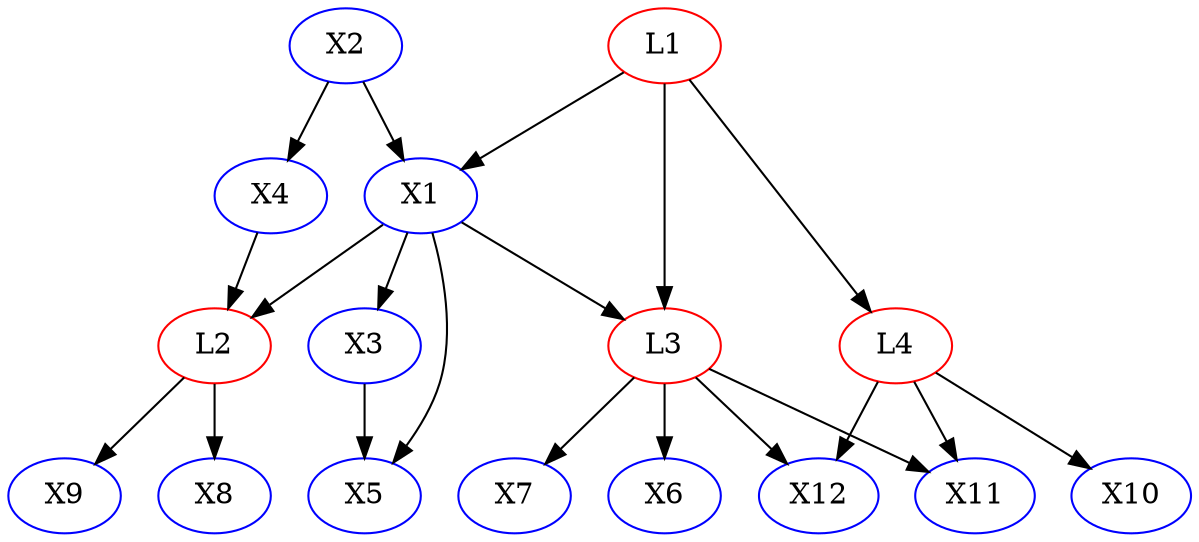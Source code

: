digraph {
X4 [color = blue]; X9 [color = blue]; X10 [color = blue]; L2 [color = red]; X3 [color = blue]; X1 [color = blue]; L4 [color = red]; X11 [color = blue]; X5 [color = blue]; X6 [color = blue]; X2 [color = blue]; L3 [color = red]; L1 [color = red]; X12 [color = blue]; X8 [color = blue]; X7 [color = blue]; 
subgraph Undirected {
edge [dir=none, color=black]
}

subgraph Directed {
edge [color=black]
X1 -> L3
L1 -> L4
L4 -> X12
L1 -> L3
X1 -> X3
X1 -> L2
L2 -> X9
L4 -> X11
X1 -> X5
X2 -> X1
L4 -> X10
L1 -> X1
L3 -> X7
L3 -> X12
X4 -> L2
X3 -> X5
X2 -> X4
L3 -> X6
L3 -> X11
L2 -> X8
}

}

